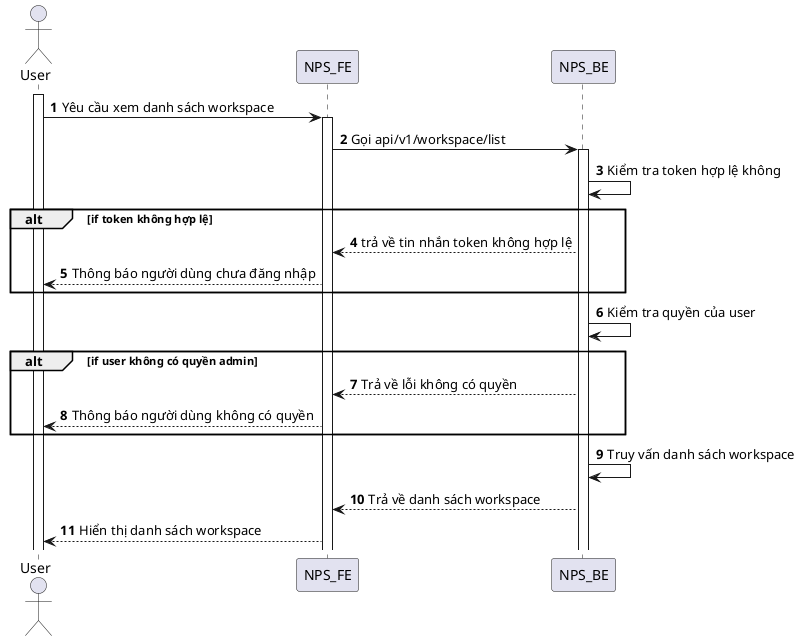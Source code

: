 @startuml
autonumber
actor User
activate User
User -> NPS_FE: Yêu cầu xem danh sách workspace
activate NPS_FE
NPS_FE -> NPS_BE: Gọi api/v1/workspace/list
activate NPS_BE
NPS_BE -> NPS_BE: Kiểm tra token hợp lệ không
alt if token không hợp lệ
NPS_BE --> NPS_FE: trả về tin nhắn token không hợp lệ
NPS_FE --> User: Thông báo người dùng chưa đăng nhập
end
NPS_BE -> NPS_BE: Kiểm tra quyền của user
alt if user không có quyền admin
NPS_BE --> NPS_FE: Trả về lỗi không có quyền
NPS_FE --> User: Thông báo người dùng không có quyền
end
NPS_BE -> NPS_BE: Truy vấn danh sách workspace
NPS_BE --> NPS_FE: Trả về danh sách workspace
NPS_FE --> User: Hiển thị danh sách workspace
@enduml